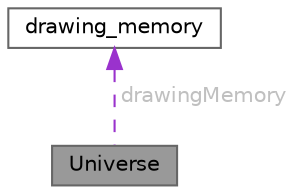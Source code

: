 digraph "Universe"
{
 // LATEX_PDF_SIZE
  bgcolor="transparent";
  edge [fontname=Helvetica,fontsize=10,labelfontname=Helvetica,labelfontsize=10];
  node [fontname=Helvetica,fontsize=10,shape=box,height=0.2,width=0.4];
  Node1 [id="Node000001",label="Universe",height=0.2,width=0.4,color="gray40", fillcolor="grey60", style="filled", fontcolor="black",tooltip=" "];
  Node2 -> Node1 [id="edge2_Node000001_Node000002",dir="back",color="darkorchid3",style="dashed",tooltip=" ",label=" drawingMemory",fontcolor="grey" ];
  Node2 [id="Node000002",label="drawing_memory",height=0.2,width=0.4,color="gray40", fillcolor="white", style="filled",URL="$classdrawing__memory.html",tooltip="Class for getting access to drawing memory"];
}
